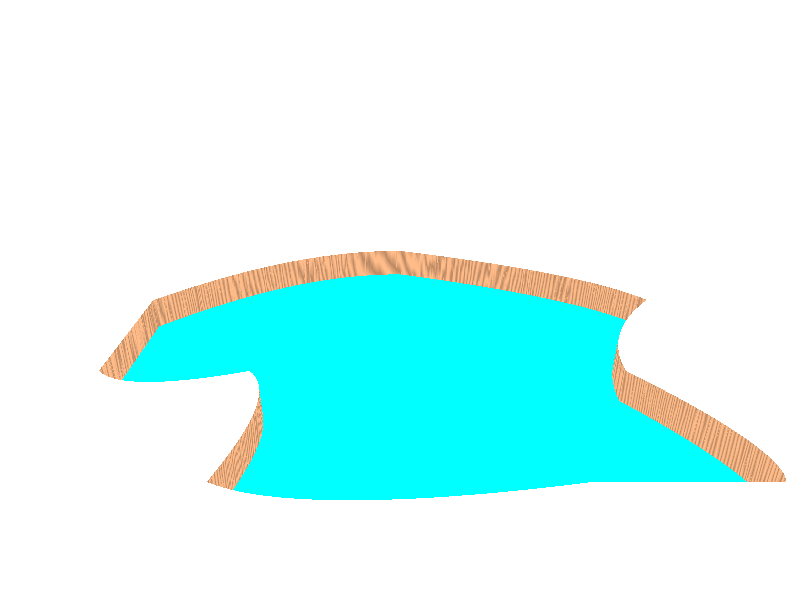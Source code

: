 #include "colors.inc"
#include "woods.inc"

background { color Cyan }

light_source {
  <2, 4, -3>
  color White
}

camera {
  location <0, 2.3, -4.3>
  look_at <0, 0, 0>
}

// T_Wood1, T_Wood2, T_Wood8, T_Wood15, T_Wood19, T_Wood22, T_Wood27
// T_Wood19

difference {
  plane {
    y, 0
    pigment { color White }
    finish { emission 1 }
  }
  prism {
    quadratic_spline
    -.25, .25, 12,
    <-2, 1>,
    <-2, 0>, <-2, -1>, <-1, -1>, <-1, -2>, <1, -2>,
    <2, -2>, <1.5, -1>, <2, 0>, <0, 1>, <-2, 0>,
    <-1, -1>
    open
  }
//  box { <-2.1, -1, .1>, <-1.9, -.1, -1.1> }
  // mesh {
  //   triangle { <0, 0, 0>, <-2, -.1, 0>, <-2, -.1, -1> }
  // }
  texture { T_Wood19 rotate 90*x scale .5}
}

// mesh {
//   triangle { <0, 0, 0>, <1, 1, 1>, <1, 1, 0> }
//   triangle { <0, 0, 0>, <0, 1, 0>, <1, 0, 1> }
//   texture { T_Wood19 rotate 90*x scale .5}
// }

